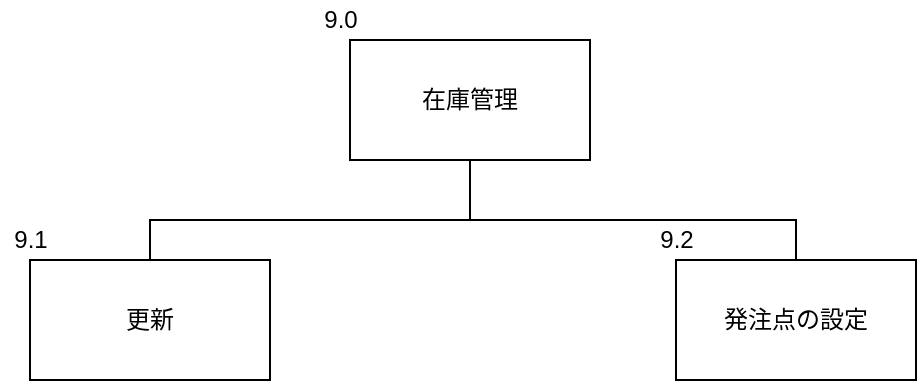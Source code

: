 <mxfile version="12.1.7" type="device" pages="1"><diagram id="4Y8vLPbGwNCtz-7F2Xv8" name="Page-1"><mxGraphModel dx="1312" dy="1619" grid="1" gridSize="10" guides="1" tooltips="1" connect="1" arrows="1" fold="1" page="1" pageScale="1" pageWidth="583" pageHeight="827" math="0" shadow="0"><root><mxCell id="0"/><mxCell id="1" parent="0"/><UserObject label="在庫管理" treeRoot="1" id="3oHcFFwi6BJ42-X7Pc55-1"><mxCell style="whiteSpace=wrap;html=1;align=center;treeFolding=1;treeMoving=1;container=1;recursiveResize=0;" parent="1" vertex="1"><mxGeometry x="360" y="10" width="120" height="60" as="geometry"/></mxCell></UserObject><mxCell id="8rWShc0tzoQxXbKbxwzi-17" value="9.0" style="text;html=1;resizable=0;autosize=1;align=center;verticalAlign=middle;points=[];fillColor=none;strokeColor=none;rounded=0;" parent="1" vertex="1"><mxGeometry x="340" y="-10" width="30" height="20" as="geometry"/></mxCell><mxCell id="TFOpvtzKiJNwU0fRvmHo-2" value="" style="edgeStyle=elbowEdgeStyle;elbow=vertical;startArrow=none;endArrow=none;rounded=0;exitX=0.5;exitY=1;exitDx=0;exitDy=0;entryX=0.5;entryY=0;entryDx=0;entryDy=0;" parent="1" source="3oHcFFwi6BJ42-X7Pc55-1" target="TFOpvtzKiJNwU0fRvmHo-3" edge="1"><mxGeometry relative="1" as="geometry"><mxPoint x="620" y="70" as="sourcePoint"/><Array as="points"><mxPoint x="340" y="100"/></Array><mxPoint x="420" y="120" as="targetPoint"/></mxGeometry></mxCell><UserObject label="更新" treeRoot="1" id="TFOpvtzKiJNwU0fRvmHo-3"><mxCell style="whiteSpace=wrap;html=1;align=center;treeFolding=1;treeMoving=1;container=1;recursiveResize=0;" parent="1" vertex="1"><mxGeometry x="200" y="120" width="120" height="60" as="geometry"/></mxCell></UserObject><mxCell id="TFOpvtzKiJNwU0fRvmHo-8" value="9.1" style="text;html=1;resizable=0;autosize=1;align=center;verticalAlign=middle;points=[];fillColor=none;strokeColor=none;rounded=0;" parent="1" vertex="1"><mxGeometry x="185" y="100" width="30" height="20" as="geometry"/></mxCell><UserObject label="発注点の設定" treeRoot="1" id="eB2usV-u3EBkP9Ks4GMW-1"><mxCell style="whiteSpace=wrap;html=1;align=center;treeFolding=1;treeMoving=1;container=1;recursiveResize=0;" parent="1" vertex="1"><mxGeometry x="523" y="120" width="120" height="60" as="geometry"/></mxCell></UserObject><mxCell id="eB2usV-u3EBkP9Ks4GMW-2" value="9.2" style="text;html=1;resizable=0;autosize=1;align=center;verticalAlign=middle;points=[];fillColor=none;strokeColor=none;rounded=0;" parent="1" vertex="1"><mxGeometry x="508" y="100" width="30" height="20" as="geometry"/></mxCell><mxCell id="eB2usV-u3EBkP9Ks4GMW-3" value="" style="edgeStyle=elbowEdgeStyle;elbow=vertical;startArrow=none;endArrow=none;rounded=0;entryX=0.5;entryY=0;entryDx=0;entryDy=0;" parent="1" target="eB2usV-u3EBkP9Ks4GMW-1" edge="1"><mxGeometry relative="1" as="geometry"><mxPoint x="420" y="70" as="sourcePoint"/><Array as="points"><mxPoint x="420" y="100"/></Array><mxPoint x="430" y="130" as="targetPoint"/></mxGeometry></mxCell></root></mxGraphModel></diagram></mxfile>